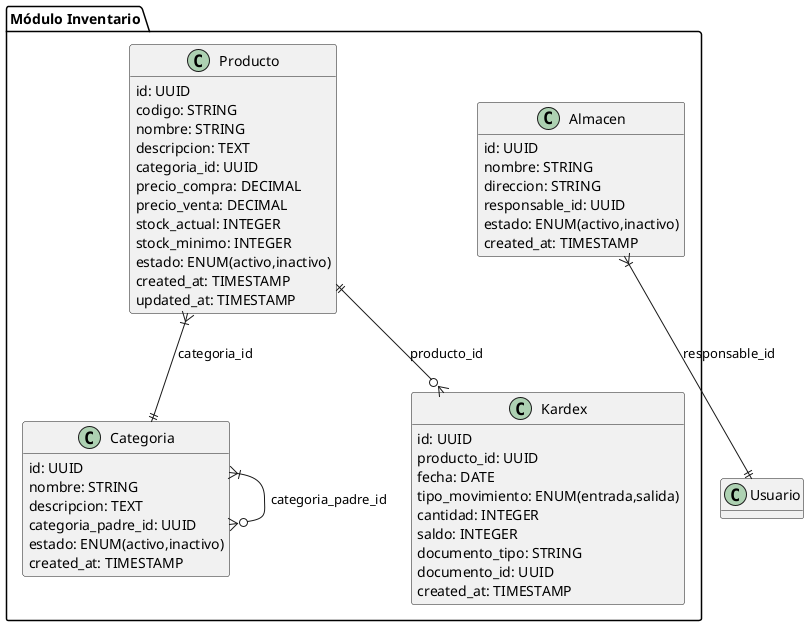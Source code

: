@startuml Modulo_Inventario

!define TABLE_ENTITY class
hide methods
hide stereotypes

package "Módulo Inventario" {
  TABLE_ENTITY Producto {
    {field} id: UUID
    {field} codigo: STRING
    {field} nombre: STRING
    {field} descripcion: TEXT
    {field} categoria_id: UUID
    {field} precio_compra: DECIMAL
    {field} precio_venta: DECIMAL
    {field} stock_actual: INTEGER
    {field} stock_minimo: INTEGER
    {field} estado: ENUM(activo,inactivo)
    {field} created_at: TIMESTAMP
    {field} updated_at: TIMESTAMP
  }

  TABLE_ENTITY Categoria {
    {field} id: UUID
    {field} nombre: STRING
    {field} descripcion: TEXT
    {field} categoria_padre_id: UUID
    {field} estado: ENUM(activo,inactivo)
    {field} created_at: TIMESTAMP
  }

  TABLE_ENTITY Kardex {
    {field} id: UUID
    {field} producto_id: UUID
    {field} fecha: DATE
    {field} tipo_movimiento: ENUM(entrada,salida)
    {field} cantidad: INTEGER
    {field} saldo: INTEGER
    {field} documento_tipo: STRING
    {field} documento_id: UUID
    {field} created_at: TIMESTAMP
  }

  TABLE_ENTITY Almacen {
    {field} id: UUID
    {field} nombre: STRING
    {field} direccion: STRING
    {field} responsable_id: UUID
    {field} estado: ENUM(activo,inactivo)
    {field} created_at: TIMESTAMP
  }
}

' Relaciones
Producto }|--|| Categoria : categoria_id
Categoria }|--o{ Categoria : categoria_padre_id
Producto ||--o{ Kardex : producto_id
Almacen }|--|| Usuario : responsable_id

@enduml